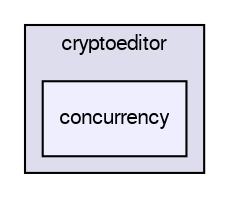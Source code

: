 digraph "src/main/java/org/hsd/cryptoeditor/concurrency" {
  bgcolor=transparent;
  compound=true
  node [ fontsize="10", fontname="FreeSans"];
  edge [ labelfontsize="10", labelfontname="FreeSans"];
  subgraph clusterdir_54960fc56f01806986d042fbc70fce4f {
    graph [ bgcolor="#ddddee", pencolor="black", label="cryptoeditor" fontname="FreeSans", fontsize="10", URL="dir_54960fc56f01806986d042fbc70fce4f.html"]
  dir_ac4bd4ff7f6405a988be0fb6811ad68e [shape=box, label="concurrency", style="filled", fillcolor="#eeeeff", pencolor="black", URL="dir_ac4bd4ff7f6405a988be0fb6811ad68e.html"];
  }
}
